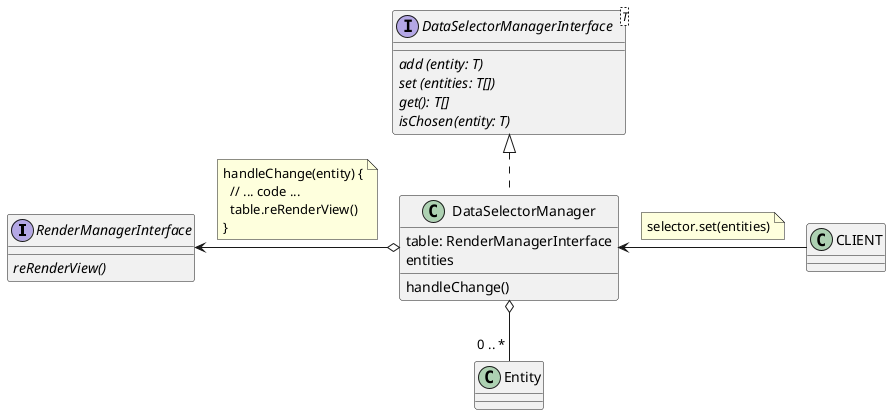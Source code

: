 @startuml

interface RenderManagerInterface {
  {abstract} reRenderView()
}
interface DataSelectorManagerInterface <T> {
  {abstract} add (entity: T)
  {abstract} set (entities: T[])
  {abstract} get(): T[]
  {abstract} isChosen(entity: T)
}
class DataSelectorManager {
    table: RenderManagerInterface
    entities
    handleChange()
}
DataSelectorManagerInterface <|.. DataSelectorManager

RenderManagerInterface <-o  DataSelectorManager
note left on link
handleChange(entity) {
  // ... code ...
  table.reRenderView()
}
end note

DataSelectorManager <-  CLIENT
note left on link
selector.set(entities)
end note
DataSelectorManager o-- "0 .. *" Entity
@enduml
